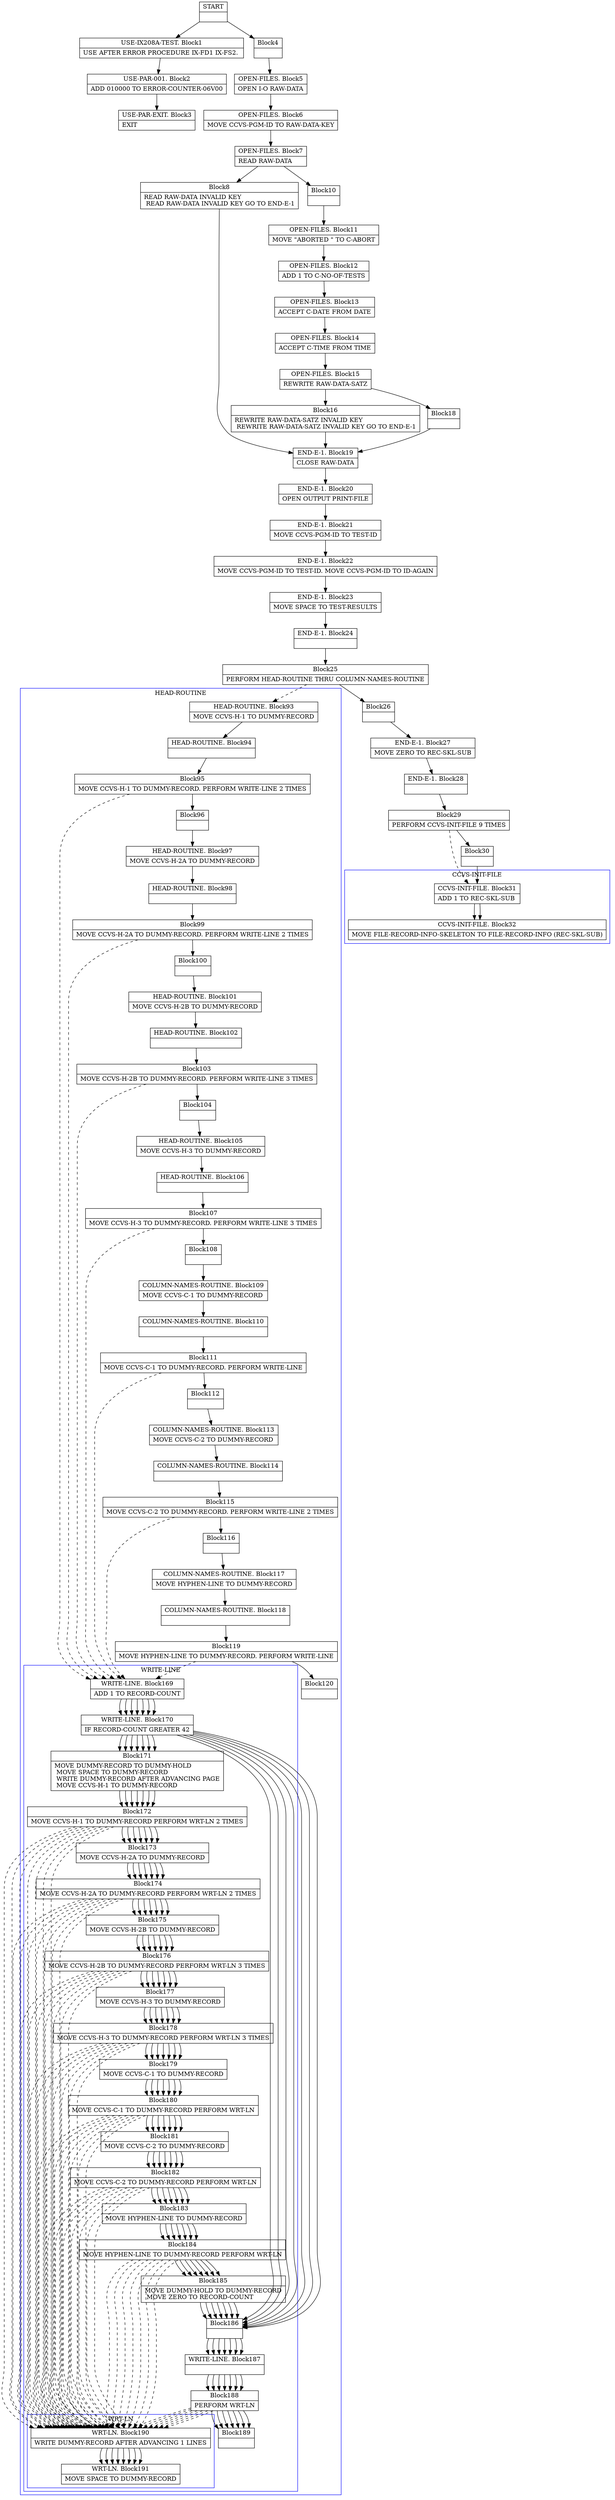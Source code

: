digraph Cfg {
compound=true;
node [
shape = "record"
]

edge [
arrowtail = "empty"
]
Block0 [
label = "{START|}"
]
Block1 [
label = "{USE-IX208A-TEST. Block1|    USE      AFTER ERROR PROCEDURE IX-FD1  IX-FS2. \l}"
]
Block2 [
label = "{USE-PAR-001. Block2|    ADD      010000  TO ERROR-COUNTER-06V00\l}"
]
Block3 [
label = "{USE-PAR-EXIT. Block3|    EXIT\l}"
]
Block4 [
label = "{Block4|}"
]
Block5 [
label = "{OPEN-FILES. Block5|    OPEN I-O RAW-DATA\l}"
]
Block6 [
label = "{OPEN-FILES. Block6|    MOVE CCVS-PGM-ID TO RAW-DATA-KEY\l}"
]
Block7 [
label = "{OPEN-FILES. Block7|    READ RAW-DATA\l}"
]
Block8 [
label = "{Block8|    READ RAW-DATA INVALID KEY\l    READ RAW-DATA INVALID KEY GO TO END-E-1\l}"
]
Block19 [
label = "{END-E-1. Block19|    CLOSE RAW-DATA\l}"
]
Block20 [
label = "{END-E-1. Block20|    OPEN    OUTPUT PRINT-FILE\l}"
]
Block21 [
label = "{END-E-1. Block21|    MOVE  CCVS-PGM-ID TO TEST-ID\l}"
]
Block22 [
label = "{END-E-1. Block22|    MOVE  CCVS-PGM-ID TO TEST-ID. MOVE CCVS-PGM-ID TO ID-AGAIN\l}"
]
Block23 [
label = "{END-E-1. Block23|    MOVE    SPACE TO TEST-RESULTS\l}"
]
Block24 [
label = "{END-E-1. Block24|}"
]
Block25 [
label = "{Block25|    PERFORM HEAD-ROUTINE THRU COLUMN-NAMES-ROUTINE\l}"
]
subgraph cluster_1{
color = blue;
label = "HEAD-ROUTINE";
Block93 [
label = "{HEAD-ROUTINE. Block93|    MOVE CCVS-H-1  TO DUMMY-RECORD\l}"
]
Block94 [
label = "{HEAD-ROUTINE. Block94|}"
]
Block95 [
label = "{Block95|    MOVE CCVS-H-1  TO DUMMY-RECORD. PERFORM WRITE-LINE 2 TIMES\l}"
]
subgraph cluster_8{
color = blue;
label = "WRITE-LINE";
Block169 [
label = "{WRITE-LINE. Block169|    ADD 1 TO RECORD-COUNT\l}"
]
Block170 [
label = "{WRITE-LINE. Block170|    IF RECORD-COUNT GREATER 42\l}"
]
Block171 [
label = "{Block171|        MOVE DUMMY-RECORD TO DUMMY-HOLD\l        MOVE SPACE TO DUMMY-RECORD\l        WRITE DUMMY-RECORD AFTER ADVANCING PAGE\l        MOVE CCVS-H-1  TO DUMMY-RECORD\l}"
]
Block172 [
label = "{Block172|        MOVE CCVS-H-1  TO DUMMY-RECORD PERFORM WRT-LN 2 TIMES\l}"
]
subgraph cluster_22{
color = blue;
label = "WRT-LN";
Block190 [
label = "{WRT-LN. Block190|    WRITE    DUMMY-RECORD AFTER ADVANCING 1 LINES\l}"
]
Block191 [
label = "{WRT-LN. Block191|    MOVE SPACE TO DUMMY-RECORD\l}"
]
Block190 -> Block191

}
Block172 -> Block190 [style=dashed]

Block173 [
label = "{Block173|        MOVE CCVS-H-2A TO DUMMY-RECORD\l}"
]
Block174 [
label = "{Block174|        MOVE CCVS-H-2A TO DUMMY-RECORD PERFORM WRT-LN 2 TIMES\l}"
]
subgraph cluster_23{
color = blue;
label = "WRT-LN";
Block190 [
label = "{WRT-LN. Block190|    WRITE    DUMMY-RECORD AFTER ADVANCING 1 LINES\l}"
]
Block191 [
label = "{WRT-LN. Block191|    MOVE SPACE TO DUMMY-RECORD\l}"
]
Block190 -> Block191

}
Block174 -> Block190 [style=dashed]

Block175 [
label = "{Block175|        MOVE CCVS-H-2B TO DUMMY-RECORD\l}"
]
Block176 [
label = "{Block176|        MOVE CCVS-H-2B TO DUMMY-RECORD PERFORM WRT-LN 3 TIMES\l}"
]
subgraph cluster_24{
color = blue;
label = "WRT-LN";
Block190 [
label = "{WRT-LN. Block190|    WRITE    DUMMY-RECORD AFTER ADVANCING 1 LINES\l}"
]
Block191 [
label = "{WRT-LN. Block191|    MOVE SPACE TO DUMMY-RECORD\l}"
]
Block190 -> Block191

}
Block176 -> Block190 [style=dashed]

Block177 [
label = "{Block177|        MOVE CCVS-H-3  TO DUMMY-RECORD\l}"
]
Block178 [
label = "{Block178|        MOVE CCVS-H-3  TO DUMMY-RECORD PERFORM WRT-LN 3 TIMES\l}"
]
subgraph cluster_25{
color = blue;
label = "WRT-LN";
Block190 [
label = "{WRT-LN. Block190|    WRITE    DUMMY-RECORD AFTER ADVANCING 1 LINES\l}"
]
Block191 [
label = "{WRT-LN. Block191|    MOVE SPACE TO DUMMY-RECORD\l}"
]
Block190 -> Block191

}
Block178 -> Block190 [style=dashed]

Block179 [
label = "{Block179|        MOVE CCVS-C-1  TO DUMMY-RECORD\l}"
]
Block180 [
label = "{Block180|        MOVE CCVS-C-1  TO DUMMY-RECORD PERFORM WRT-LN\l}"
]
subgraph cluster_26{
color = blue;
label = "WRT-LN";
Block190 [
label = "{WRT-LN. Block190|    WRITE    DUMMY-RECORD AFTER ADVANCING 1 LINES\l}"
]
Block191 [
label = "{WRT-LN. Block191|    MOVE SPACE TO DUMMY-RECORD\l}"
]
Block190 -> Block191

}
Block180 -> Block190 [style=dashed]

Block181 [
label = "{Block181|        MOVE CCVS-C-2  TO DUMMY-RECORD\l}"
]
Block182 [
label = "{Block182|        MOVE CCVS-C-2  TO DUMMY-RECORD PERFORM WRT-LN\l}"
]
subgraph cluster_27{
color = blue;
label = "WRT-LN";
Block190 [
label = "{WRT-LN. Block190|    WRITE    DUMMY-RECORD AFTER ADVANCING 1 LINES\l}"
]
Block191 [
label = "{WRT-LN. Block191|    MOVE SPACE TO DUMMY-RECORD\l}"
]
Block190 -> Block191

}
Block182 -> Block190 [style=dashed]

Block183 [
label = "{Block183|        MOVE HYPHEN-LINE TO DUMMY-RECORD\l}"
]
Block184 [
label = "{Block184|        MOVE HYPHEN-LINE TO DUMMY-RECORD PERFORM WRT-LN\l}"
]
subgraph cluster_28{
color = blue;
label = "WRT-LN";
Block190 [
label = "{WRT-LN. Block190|    WRITE    DUMMY-RECORD AFTER ADVANCING 1 LINES\l}"
]
Block191 [
label = "{WRT-LN. Block191|    MOVE SPACE TO DUMMY-RECORD\l}"
]
Block190 -> Block191

}
Block184 -> Block190 [style=dashed]

Block185 [
label = "{Block185|        MOVE DUMMY-HOLD TO DUMMY-RECORD\l        MOVE ZERO TO RECORD-COUNT\l}"
]
Block186 [
label = "{Block186|}"
]
Block187 [
label = "{WRITE-LINE. Block187|}"
]
Block188 [
label = "{Block188|    PERFORM WRT-LN\l}"
]
subgraph cluster_29{
color = blue;
label = "WRT-LN";
Block190 [
label = "{WRT-LN. Block190|    WRITE    DUMMY-RECORD AFTER ADVANCING 1 LINES\l}"
]
Block191 [
label = "{WRT-LN. Block191|    MOVE SPACE TO DUMMY-RECORD\l}"
]
Block190 -> Block191

}
Block188 -> Block190 [style=dashed]

Block189 [
label = "{Block189|}"
]
Block169 -> Block170
Block170 -> Block171
Block170 -> Block186
Block171 -> Block172
Block172 -> Block173
Block173 -> Block174
Block174 -> Block175
Block175 -> Block176
Block176 -> Block177
Block177 -> Block178
Block178 -> Block179
Block179 -> Block180
Block180 -> Block181
Block181 -> Block182
Block182 -> Block183
Block183 -> Block184
Block184 -> Block185
Block185 -> Block186
Block186 -> Block187
Block187 -> Block188
Block188 -> Block189

}
Block95 -> Block169 [style=dashed]

Block96 [
label = "{Block96|}"
]
Block97 [
label = "{HEAD-ROUTINE. Block97|    MOVE CCVS-H-2A TO DUMMY-RECORD\l}"
]
Block98 [
label = "{HEAD-ROUTINE. Block98|}"
]
Block99 [
label = "{Block99|    MOVE CCVS-H-2A TO DUMMY-RECORD. PERFORM WRITE-LINE 2 TIMES\l}"
]
subgraph cluster_9{
color = blue;
label = "WRITE-LINE";
Block169 [
label = "{WRITE-LINE. Block169|    ADD 1 TO RECORD-COUNT\l}"
]
Block170 [
label = "{WRITE-LINE. Block170|    IF RECORD-COUNT GREATER 42\l}"
]
Block171 [
label = "{Block171|        MOVE DUMMY-RECORD TO DUMMY-HOLD\l        MOVE SPACE TO DUMMY-RECORD\l        WRITE DUMMY-RECORD AFTER ADVANCING PAGE\l        MOVE CCVS-H-1  TO DUMMY-RECORD\l}"
]
Block172 [
label = "{Block172|        MOVE CCVS-H-1  TO DUMMY-RECORD PERFORM WRT-LN 2 TIMES\l}"
]
Block172 -> Block190 [style=dashed]

Block173 [
label = "{Block173|        MOVE CCVS-H-2A TO DUMMY-RECORD\l}"
]
Block174 [
label = "{Block174|        MOVE CCVS-H-2A TO DUMMY-RECORD PERFORM WRT-LN 2 TIMES\l}"
]
Block174 -> Block190 [style=dashed]

Block175 [
label = "{Block175|        MOVE CCVS-H-2B TO DUMMY-RECORD\l}"
]
Block176 [
label = "{Block176|        MOVE CCVS-H-2B TO DUMMY-RECORD PERFORM WRT-LN 3 TIMES\l}"
]
Block176 -> Block190 [style=dashed]

Block177 [
label = "{Block177|        MOVE CCVS-H-3  TO DUMMY-RECORD\l}"
]
Block178 [
label = "{Block178|        MOVE CCVS-H-3  TO DUMMY-RECORD PERFORM WRT-LN 3 TIMES\l}"
]
Block178 -> Block190 [style=dashed]

Block179 [
label = "{Block179|        MOVE CCVS-C-1  TO DUMMY-RECORD\l}"
]
Block180 [
label = "{Block180|        MOVE CCVS-C-1  TO DUMMY-RECORD PERFORM WRT-LN\l}"
]
Block180 -> Block190 [style=dashed]

Block181 [
label = "{Block181|        MOVE CCVS-C-2  TO DUMMY-RECORD\l}"
]
Block182 [
label = "{Block182|        MOVE CCVS-C-2  TO DUMMY-RECORD PERFORM WRT-LN\l}"
]
Block182 -> Block190 [style=dashed]

Block183 [
label = "{Block183|        MOVE HYPHEN-LINE TO DUMMY-RECORD\l}"
]
Block184 [
label = "{Block184|        MOVE HYPHEN-LINE TO DUMMY-RECORD PERFORM WRT-LN\l}"
]
Block184 -> Block190 [style=dashed]

Block185 [
label = "{Block185|        MOVE DUMMY-HOLD TO DUMMY-RECORD\l        MOVE ZERO TO RECORD-COUNT\l}"
]
Block186 [
label = "{Block186|}"
]
Block187 [
label = "{WRITE-LINE. Block187|}"
]
Block188 [
label = "{Block188|    PERFORM WRT-LN\l}"
]
Block188 -> Block190 [style=dashed]

Block189 [
label = "{Block189|}"
]
Block169 -> Block170
Block170 -> Block171
Block170 -> Block186
Block171 -> Block172
Block172 -> Block173
Block173 -> Block174
Block174 -> Block175
Block175 -> Block176
Block176 -> Block177
Block177 -> Block178
Block178 -> Block179
Block179 -> Block180
Block180 -> Block181
Block181 -> Block182
Block182 -> Block183
Block183 -> Block184
Block184 -> Block185
Block185 -> Block186
Block186 -> Block187
Block187 -> Block188
Block188 -> Block189

}
Block99 -> Block169 [style=dashed]

Block100 [
label = "{Block100|}"
]
Block101 [
label = "{HEAD-ROUTINE. Block101|    MOVE CCVS-H-2B TO DUMMY-RECORD\l}"
]
Block102 [
label = "{HEAD-ROUTINE. Block102|}"
]
Block103 [
label = "{Block103|    MOVE CCVS-H-2B TO DUMMY-RECORD. PERFORM WRITE-LINE 3 TIMES\l}"
]
subgraph cluster_10{
color = blue;
label = "WRITE-LINE";
Block169 [
label = "{WRITE-LINE. Block169|    ADD 1 TO RECORD-COUNT\l}"
]
Block170 [
label = "{WRITE-LINE. Block170|    IF RECORD-COUNT GREATER 42\l}"
]
Block171 [
label = "{Block171|        MOVE DUMMY-RECORD TO DUMMY-HOLD\l        MOVE SPACE TO DUMMY-RECORD\l        WRITE DUMMY-RECORD AFTER ADVANCING PAGE\l        MOVE CCVS-H-1  TO DUMMY-RECORD\l}"
]
Block172 [
label = "{Block172|        MOVE CCVS-H-1  TO DUMMY-RECORD PERFORM WRT-LN 2 TIMES\l}"
]
Block172 -> Block190 [style=dashed]

Block173 [
label = "{Block173|        MOVE CCVS-H-2A TO DUMMY-RECORD\l}"
]
Block174 [
label = "{Block174|        MOVE CCVS-H-2A TO DUMMY-RECORD PERFORM WRT-LN 2 TIMES\l}"
]
Block174 -> Block190 [style=dashed]

Block175 [
label = "{Block175|        MOVE CCVS-H-2B TO DUMMY-RECORD\l}"
]
Block176 [
label = "{Block176|        MOVE CCVS-H-2B TO DUMMY-RECORD PERFORM WRT-LN 3 TIMES\l}"
]
Block176 -> Block190 [style=dashed]

Block177 [
label = "{Block177|        MOVE CCVS-H-3  TO DUMMY-RECORD\l}"
]
Block178 [
label = "{Block178|        MOVE CCVS-H-3  TO DUMMY-RECORD PERFORM WRT-LN 3 TIMES\l}"
]
Block178 -> Block190 [style=dashed]

Block179 [
label = "{Block179|        MOVE CCVS-C-1  TO DUMMY-RECORD\l}"
]
Block180 [
label = "{Block180|        MOVE CCVS-C-1  TO DUMMY-RECORD PERFORM WRT-LN\l}"
]
Block180 -> Block190 [style=dashed]

Block181 [
label = "{Block181|        MOVE CCVS-C-2  TO DUMMY-RECORD\l}"
]
Block182 [
label = "{Block182|        MOVE CCVS-C-2  TO DUMMY-RECORD PERFORM WRT-LN\l}"
]
Block182 -> Block190 [style=dashed]

Block183 [
label = "{Block183|        MOVE HYPHEN-LINE TO DUMMY-RECORD\l}"
]
Block184 [
label = "{Block184|        MOVE HYPHEN-LINE TO DUMMY-RECORD PERFORM WRT-LN\l}"
]
Block184 -> Block190 [style=dashed]

Block185 [
label = "{Block185|        MOVE DUMMY-HOLD TO DUMMY-RECORD\l        MOVE ZERO TO RECORD-COUNT\l}"
]
Block186 [
label = "{Block186|}"
]
Block187 [
label = "{WRITE-LINE. Block187|}"
]
Block188 [
label = "{Block188|    PERFORM WRT-LN\l}"
]
Block188 -> Block190 [style=dashed]

Block189 [
label = "{Block189|}"
]
Block169 -> Block170
Block170 -> Block171
Block170 -> Block186
Block171 -> Block172
Block172 -> Block173
Block173 -> Block174
Block174 -> Block175
Block175 -> Block176
Block176 -> Block177
Block177 -> Block178
Block178 -> Block179
Block179 -> Block180
Block180 -> Block181
Block181 -> Block182
Block182 -> Block183
Block183 -> Block184
Block184 -> Block185
Block185 -> Block186
Block186 -> Block187
Block187 -> Block188
Block188 -> Block189

}
Block103 -> Block169 [style=dashed]

Block104 [
label = "{Block104|}"
]
Block105 [
label = "{HEAD-ROUTINE. Block105|    MOVE CCVS-H-3  TO DUMMY-RECORD\l}"
]
Block106 [
label = "{HEAD-ROUTINE. Block106|}"
]
Block107 [
label = "{Block107|    MOVE CCVS-H-3  TO DUMMY-RECORD. PERFORM WRITE-LINE 3 TIMES\l}"
]
subgraph cluster_11{
color = blue;
label = "WRITE-LINE";
Block169 [
label = "{WRITE-LINE. Block169|    ADD 1 TO RECORD-COUNT\l}"
]
Block170 [
label = "{WRITE-LINE. Block170|    IF RECORD-COUNT GREATER 42\l}"
]
Block171 [
label = "{Block171|        MOVE DUMMY-RECORD TO DUMMY-HOLD\l        MOVE SPACE TO DUMMY-RECORD\l        WRITE DUMMY-RECORD AFTER ADVANCING PAGE\l        MOVE CCVS-H-1  TO DUMMY-RECORD\l}"
]
Block172 [
label = "{Block172|        MOVE CCVS-H-1  TO DUMMY-RECORD PERFORM WRT-LN 2 TIMES\l}"
]
Block172 -> Block190 [style=dashed]

Block173 [
label = "{Block173|        MOVE CCVS-H-2A TO DUMMY-RECORD\l}"
]
Block174 [
label = "{Block174|        MOVE CCVS-H-2A TO DUMMY-RECORD PERFORM WRT-LN 2 TIMES\l}"
]
Block174 -> Block190 [style=dashed]

Block175 [
label = "{Block175|        MOVE CCVS-H-2B TO DUMMY-RECORD\l}"
]
Block176 [
label = "{Block176|        MOVE CCVS-H-2B TO DUMMY-RECORD PERFORM WRT-LN 3 TIMES\l}"
]
Block176 -> Block190 [style=dashed]

Block177 [
label = "{Block177|        MOVE CCVS-H-3  TO DUMMY-RECORD\l}"
]
Block178 [
label = "{Block178|        MOVE CCVS-H-3  TO DUMMY-RECORD PERFORM WRT-LN 3 TIMES\l}"
]
Block178 -> Block190 [style=dashed]

Block179 [
label = "{Block179|        MOVE CCVS-C-1  TO DUMMY-RECORD\l}"
]
Block180 [
label = "{Block180|        MOVE CCVS-C-1  TO DUMMY-RECORD PERFORM WRT-LN\l}"
]
Block180 -> Block190 [style=dashed]

Block181 [
label = "{Block181|        MOVE CCVS-C-2  TO DUMMY-RECORD\l}"
]
Block182 [
label = "{Block182|        MOVE CCVS-C-2  TO DUMMY-RECORD PERFORM WRT-LN\l}"
]
Block182 -> Block190 [style=dashed]

Block183 [
label = "{Block183|        MOVE HYPHEN-LINE TO DUMMY-RECORD\l}"
]
Block184 [
label = "{Block184|        MOVE HYPHEN-LINE TO DUMMY-RECORD PERFORM WRT-LN\l}"
]
Block184 -> Block190 [style=dashed]

Block185 [
label = "{Block185|        MOVE DUMMY-HOLD TO DUMMY-RECORD\l        MOVE ZERO TO RECORD-COUNT\l}"
]
Block186 [
label = "{Block186|}"
]
Block187 [
label = "{WRITE-LINE. Block187|}"
]
Block188 [
label = "{Block188|    PERFORM WRT-LN\l}"
]
Block188 -> Block190 [style=dashed]

Block189 [
label = "{Block189|}"
]
Block169 -> Block170
Block170 -> Block171
Block170 -> Block186
Block171 -> Block172
Block172 -> Block173
Block173 -> Block174
Block174 -> Block175
Block175 -> Block176
Block176 -> Block177
Block177 -> Block178
Block178 -> Block179
Block179 -> Block180
Block180 -> Block181
Block181 -> Block182
Block182 -> Block183
Block183 -> Block184
Block184 -> Block185
Block185 -> Block186
Block186 -> Block187
Block187 -> Block188
Block188 -> Block189

}
Block107 -> Block169 [style=dashed]

Block108 [
label = "{Block108|}"
]
Block109 [
label = "{COLUMN-NAMES-ROUTINE. Block109|    MOVE CCVS-C-1 TO DUMMY-RECORD\l}"
]
Block110 [
label = "{COLUMN-NAMES-ROUTINE. Block110|}"
]
Block111 [
label = "{Block111|    MOVE CCVS-C-1 TO DUMMY-RECORD. PERFORM WRITE-LINE\l}"
]
subgraph cluster_12{
color = blue;
label = "WRITE-LINE";
Block169 [
label = "{WRITE-LINE. Block169|    ADD 1 TO RECORD-COUNT\l}"
]
Block170 [
label = "{WRITE-LINE. Block170|    IF RECORD-COUNT GREATER 42\l}"
]
Block171 [
label = "{Block171|        MOVE DUMMY-RECORD TO DUMMY-HOLD\l        MOVE SPACE TO DUMMY-RECORD\l        WRITE DUMMY-RECORD AFTER ADVANCING PAGE\l        MOVE CCVS-H-1  TO DUMMY-RECORD\l}"
]
Block172 [
label = "{Block172|        MOVE CCVS-H-1  TO DUMMY-RECORD PERFORM WRT-LN 2 TIMES\l}"
]
Block172 -> Block190 [style=dashed]

Block173 [
label = "{Block173|        MOVE CCVS-H-2A TO DUMMY-RECORD\l}"
]
Block174 [
label = "{Block174|        MOVE CCVS-H-2A TO DUMMY-RECORD PERFORM WRT-LN 2 TIMES\l}"
]
Block174 -> Block190 [style=dashed]

Block175 [
label = "{Block175|        MOVE CCVS-H-2B TO DUMMY-RECORD\l}"
]
Block176 [
label = "{Block176|        MOVE CCVS-H-2B TO DUMMY-RECORD PERFORM WRT-LN 3 TIMES\l}"
]
Block176 -> Block190 [style=dashed]

Block177 [
label = "{Block177|        MOVE CCVS-H-3  TO DUMMY-RECORD\l}"
]
Block178 [
label = "{Block178|        MOVE CCVS-H-3  TO DUMMY-RECORD PERFORM WRT-LN 3 TIMES\l}"
]
Block178 -> Block190 [style=dashed]

Block179 [
label = "{Block179|        MOVE CCVS-C-1  TO DUMMY-RECORD\l}"
]
Block180 [
label = "{Block180|        MOVE CCVS-C-1  TO DUMMY-RECORD PERFORM WRT-LN\l}"
]
Block180 -> Block190 [style=dashed]

Block181 [
label = "{Block181|        MOVE CCVS-C-2  TO DUMMY-RECORD\l}"
]
Block182 [
label = "{Block182|        MOVE CCVS-C-2  TO DUMMY-RECORD PERFORM WRT-LN\l}"
]
Block182 -> Block190 [style=dashed]

Block183 [
label = "{Block183|        MOVE HYPHEN-LINE TO DUMMY-RECORD\l}"
]
Block184 [
label = "{Block184|        MOVE HYPHEN-LINE TO DUMMY-RECORD PERFORM WRT-LN\l}"
]
Block184 -> Block190 [style=dashed]

Block185 [
label = "{Block185|        MOVE DUMMY-HOLD TO DUMMY-RECORD\l        MOVE ZERO TO RECORD-COUNT\l}"
]
Block186 [
label = "{Block186|}"
]
Block187 [
label = "{WRITE-LINE. Block187|}"
]
Block188 [
label = "{Block188|    PERFORM WRT-LN\l}"
]
Block188 -> Block190 [style=dashed]

Block189 [
label = "{Block189|}"
]
Block169 -> Block170
Block170 -> Block171
Block170 -> Block186
Block171 -> Block172
Block172 -> Block173
Block173 -> Block174
Block174 -> Block175
Block175 -> Block176
Block176 -> Block177
Block177 -> Block178
Block178 -> Block179
Block179 -> Block180
Block180 -> Block181
Block181 -> Block182
Block182 -> Block183
Block183 -> Block184
Block184 -> Block185
Block185 -> Block186
Block186 -> Block187
Block187 -> Block188
Block188 -> Block189

}
Block111 -> Block169 [style=dashed]

Block112 [
label = "{Block112|}"
]
Block113 [
label = "{COLUMN-NAMES-ROUTINE. Block113|    MOVE CCVS-C-2 TO DUMMY-RECORD\l}"
]
Block114 [
label = "{COLUMN-NAMES-ROUTINE. Block114|}"
]
Block115 [
label = "{Block115|    MOVE CCVS-C-2 TO DUMMY-RECORD. PERFORM WRITE-LINE 2 TIMES\l}"
]
subgraph cluster_13{
color = blue;
label = "WRITE-LINE";
Block169 [
label = "{WRITE-LINE. Block169|    ADD 1 TO RECORD-COUNT\l}"
]
Block170 [
label = "{WRITE-LINE. Block170|    IF RECORD-COUNT GREATER 42\l}"
]
Block171 [
label = "{Block171|        MOVE DUMMY-RECORD TO DUMMY-HOLD\l        MOVE SPACE TO DUMMY-RECORD\l        WRITE DUMMY-RECORD AFTER ADVANCING PAGE\l        MOVE CCVS-H-1  TO DUMMY-RECORD\l}"
]
Block172 [
label = "{Block172|        MOVE CCVS-H-1  TO DUMMY-RECORD PERFORM WRT-LN 2 TIMES\l}"
]
Block172 -> Block190 [style=dashed]

Block173 [
label = "{Block173|        MOVE CCVS-H-2A TO DUMMY-RECORD\l}"
]
Block174 [
label = "{Block174|        MOVE CCVS-H-2A TO DUMMY-RECORD PERFORM WRT-LN 2 TIMES\l}"
]
Block174 -> Block190 [style=dashed]

Block175 [
label = "{Block175|        MOVE CCVS-H-2B TO DUMMY-RECORD\l}"
]
Block176 [
label = "{Block176|        MOVE CCVS-H-2B TO DUMMY-RECORD PERFORM WRT-LN 3 TIMES\l}"
]
Block176 -> Block190 [style=dashed]

Block177 [
label = "{Block177|        MOVE CCVS-H-3  TO DUMMY-RECORD\l}"
]
Block178 [
label = "{Block178|        MOVE CCVS-H-3  TO DUMMY-RECORD PERFORM WRT-LN 3 TIMES\l}"
]
Block178 -> Block190 [style=dashed]

Block179 [
label = "{Block179|        MOVE CCVS-C-1  TO DUMMY-RECORD\l}"
]
Block180 [
label = "{Block180|        MOVE CCVS-C-1  TO DUMMY-RECORD PERFORM WRT-LN\l}"
]
Block180 -> Block190 [style=dashed]

Block181 [
label = "{Block181|        MOVE CCVS-C-2  TO DUMMY-RECORD\l}"
]
Block182 [
label = "{Block182|        MOVE CCVS-C-2  TO DUMMY-RECORD PERFORM WRT-LN\l}"
]
Block182 -> Block190 [style=dashed]

Block183 [
label = "{Block183|        MOVE HYPHEN-LINE TO DUMMY-RECORD\l}"
]
Block184 [
label = "{Block184|        MOVE HYPHEN-LINE TO DUMMY-RECORD PERFORM WRT-LN\l}"
]
Block184 -> Block190 [style=dashed]

Block185 [
label = "{Block185|        MOVE DUMMY-HOLD TO DUMMY-RECORD\l        MOVE ZERO TO RECORD-COUNT\l}"
]
Block186 [
label = "{Block186|}"
]
Block187 [
label = "{WRITE-LINE. Block187|}"
]
Block188 [
label = "{Block188|    PERFORM WRT-LN\l}"
]
Block188 -> Block190 [style=dashed]

Block189 [
label = "{Block189|}"
]
Block169 -> Block170
Block170 -> Block171
Block170 -> Block186
Block171 -> Block172
Block172 -> Block173
Block173 -> Block174
Block174 -> Block175
Block175 -> Block176
Block176 -> Block177
Block177 -> Block178
Block178 -> Block179
Block179 -> Block180
Block180 -> Block181
Block181 -> Block182
Block182 -> Block183
Block183 -> Block184
Block184 -> Block185
Block185 -> Block186
Block186 -> Block187
Block187 -> Block188
Block188 -> Block189

}
Block115 -> Block169 [style=dashed]

Block116 [
label = "{Block116|}"
]
Block117 [
label = "{COLUMN-NAMES-ROUTINE. Block117|    MOVE HYPHEN-LINE TO DUMMY-RECORD\l}"
]
Block118 [
label = "{COLUMN-NAMES-ROUTINE. Block118|}"
]
Block119 [
label = "{Block119|    MOVE HYPHEN-LINE TO DUMMY-RECORD. PERFORM WRITE-LINE\l}"
]
subgraph cluster_14{
color = blue;
label = "WRITE-LINE";
Block169 [
label = "{WRITE-LINE. Block169|    ADD 1 TO RECORD-COUNT\l}"
]
Block170 [
label = "{WRITE-LINE. Block170|    IF RECORD-COUNT GREATER 42\l}"
]
Block171 [
label = "{Block171|        MOVE DUMMY-RECORD TO DUMMY-HOLD\l        MOVE SPACE TO DUMMY-RECORD\l        WRITE DUMMY-RECORD AFTER ADVANCING PAGE\l        MOVE CCVS-H-1  TO DUMMY-RECORD\l}"
]
Block172 [
label = "{Block172|        MOVE CCVS-H-1  TO DUMMY-RECORD PERFORM WRT-LN 2 TIMES\l}"
]
Block172 -> Block190 [style=dashed]

Block173 [
label = "{Block173|        MOVE CCVS-H-2A TO DUMMY-RECORD\l}"
]
Block174 [
label = "{Block174|        MOVE CCVS-H-2A TO DUMMY-RECORD PERFORM WRT-LN 2 TIMES\l}"
]
Block174 -> Block190 [style=dashed]

Block175 [
label = "{Block175|        MOVE CCVS-H-2B TO DUMMY-RECORD\l}"
]
Block176 [
label = "{Block176|        MOVE CCVS-H-2B TO DUMMY-RECORD PERFORM WRT-LN 3 TIMES\l}"
]
Block176 -> Block190 [style=dashed]

Block177 [
label = "{Block177|        MOVE CCVS-H-3  TO DUMMY-RECORD\l}"
]
Block178 [
label = "{Block178|        MOVE CCVS-H-3  TO DUMMY-RECORD PERFORM WRT-LN 3 TIMES\l}"
]
Block178 -> Block190 [style=dashed]

Block179 [
label = "{Block179|        MOVE CCVS-C-1  TO DUMMY-RECORD\l}"
]
Block180 [
label = "{Block180|        MOVE CCVS-C-1  TO DUMMY-RECORD PERFORM WRT-LN\l}"
]
Block180 -> Block190 [style=dashed]

Block181 [
label = "{Block181|        MOVE CCVS-C-2  TO DUMMY-RECORD\l}"
]
Block182 [
label = "{Block182|        MOVE CCVS-C-2  TO DUMMY-RECORD PERFORM WRT-LN\l}"
]
Block182 -> Block190 [style=dashed]

Block183 [
label = "{Block183|        MOVE HYPHEN-LINE TO DUMMY-RECORD\l}"
]
Block184 [
label = "{Block184|        MOVE HYPHEN-LINE TO DUMMY-RECORD PERFORM WRT-LN\l}"
]
Block184 -> Block190 [style=dashed]

Block185 [
label = "{Block185|        MOVE DUMMY-HOLD TO DUMMY-RECORD\l        MOVE ZERO TO RECORD-COUNT\l}"
]
Block186 [
label = "{Block186|}"
]
Block187 [
label = "{WRITE-LINE. Block187|}"
]
Block188 [
label = "{Block188|    PERFORM WRT-LN\l}"
]
Block188 -> Block190 [style=dashed]

Block189 [
label = "{Block189|}"
]
Block169 -> Block170
Block170 -> Block171
Block170 -> Block186
Block171 -> Block172
Block172 -> Block173
Block173 -> Block174
Block174 -> Block175
Block175 -> Block176
Block176 -> Block177
Block177 -> Block178
Block178 -> Block179
Block179 -> Block180
Block180 -> Block181
Block181 -> Block182
Block182 -> Block183
Block183 -> Block184
Block184 -> Block185
Block185 -> Block186
Block186 -> Block187
Block187 -> Block188
Block188 -> Block189

}
Block119 -> Block169 [style=dashed]

Block120 [
label = "{Block120|}"
]
Block93 -> Block94
Block94 -> Block95
Block95 -> Block96
Block96 -> Block97
Block97 -> Block98
Block98 -> Block99
Block99 -> Block100
Block100 -> Block101
Block101 -> Block102
Block102 -> Block103
Block103 -> Block104
Block104 -> Block105
Block105 -> Block106
Block106 -> Block107
Block107 -> Block108
Block108 -> Block109
Block109 -> Block110
Block110 -> Block111
Block111 -> Block112
Block112 -> Block113
Block113 -> Block114
Block114 -> Block115
Block115 -> Block116
Block116 -> Block117
Block117 -> Block118
Block118 -> Block119
Block119 -> Block120

}
Block25 -> Block93 [style=dashed]

Block26 [
label = "{Block26|}"
]
Block27 [
label = "{END-E-1. Block27|    MOVE    ZERO TO REC-SKL-SUB\l}"
]
Block28 [
label = "{END-E-1. Block28|}"
]
Block29 [
label = "{Block29|    PERFORM CCVS-INIT-FILE 9 TIMES\l}"
]
subgraph cluster_2{
color = blue;
label = "CCVS-INIT-FILE";
Block31 [
label = "{CCVS-INIT-FILE. Block31|    ADD     1 TO REC-SKL-SUB\l}"
]
Block32 [
label = "{CCVS-INIT-FILE. Block32|    MOVE    FILE-RECORD-INFO-SKELETON           TO FILE-RECORD-INFO (REC-SKL-SUB)\l}"
]
Block31 -> Block32

}
Block29 -> Block31 [style=dashed]

Block30 [
label = "{Block30|}"
]
Block31 [
label = "{CCVS-INIT-FILE. Block31|    ADD     1 TO REC-SKL-SUB\l}"
]
Block32 [
label = "{CCVS-INIT-FILE. Block32|    MOVE    FILE-RECORD-INFO-SKELETON           TO FILE-RECORD-INFO (REC-SKL-SUB)\l}"
]
Block10 [
label = "{Block10|}"
]
Block11 [
label = "{OPEN-FILES. Block11|    MOVE \"ABORTED \" TO C-ABORT\l}"
]
Block12 [
label = "{OPEN-FILES. Block12|    ADD 1 TO C-NO-OF-TESTS\l}"
]
Block13 [
label = "{OPEN-FILES. Block13|    ACCEPT C-DATE  FROM DATE\l}"
]
Block14 [
label = "{OPEN-FILES. Block14|    ACCEPT C-TIME  FROM TIME\l}"
]
Block15 [
label = "{OPEN-FILES. Block15|    REWRITE RAW-DATA-SATZ\l}"
]
Block16 [
label = "{Block16|    REWRITE RAW-DATA-SATZ INVALID KEY\l    REWRITE RAW-DATA-SATZ INVALID KEY GO TO END-E-1\l}"
]
Block18 [
label = "{Block18|}"
]
Block0 -> Block1
Block0 -> Block4
Block1 -> Block2
Block2 -> Block3
Block4 -> Block5
Block5 -> Block6
Block6 -> Block7
Block7 -> Block8
Block7 -> Block10
Block8 -> Block19
Block19 -> Block20
Block20 -> Block21
Block21 -> Block22
Block22 -> Block23
Block23 -> Block24
Block24 -> Block25
Block25 -> Block26
Block26 -> Block27
Block27 -> Block28
Block28 -> Block29
Block29 -> Block30
Block30 -> Block31
Block31 -> Block32
Block10 -> Block11
Block11 -> Block12
Block12 -> Block13
Block13 -> Block14
Block14 -> Block15
Block15 -> Block16
Block15 -> Block18
Block16 -> Block19
Block18 -> Block19

}
